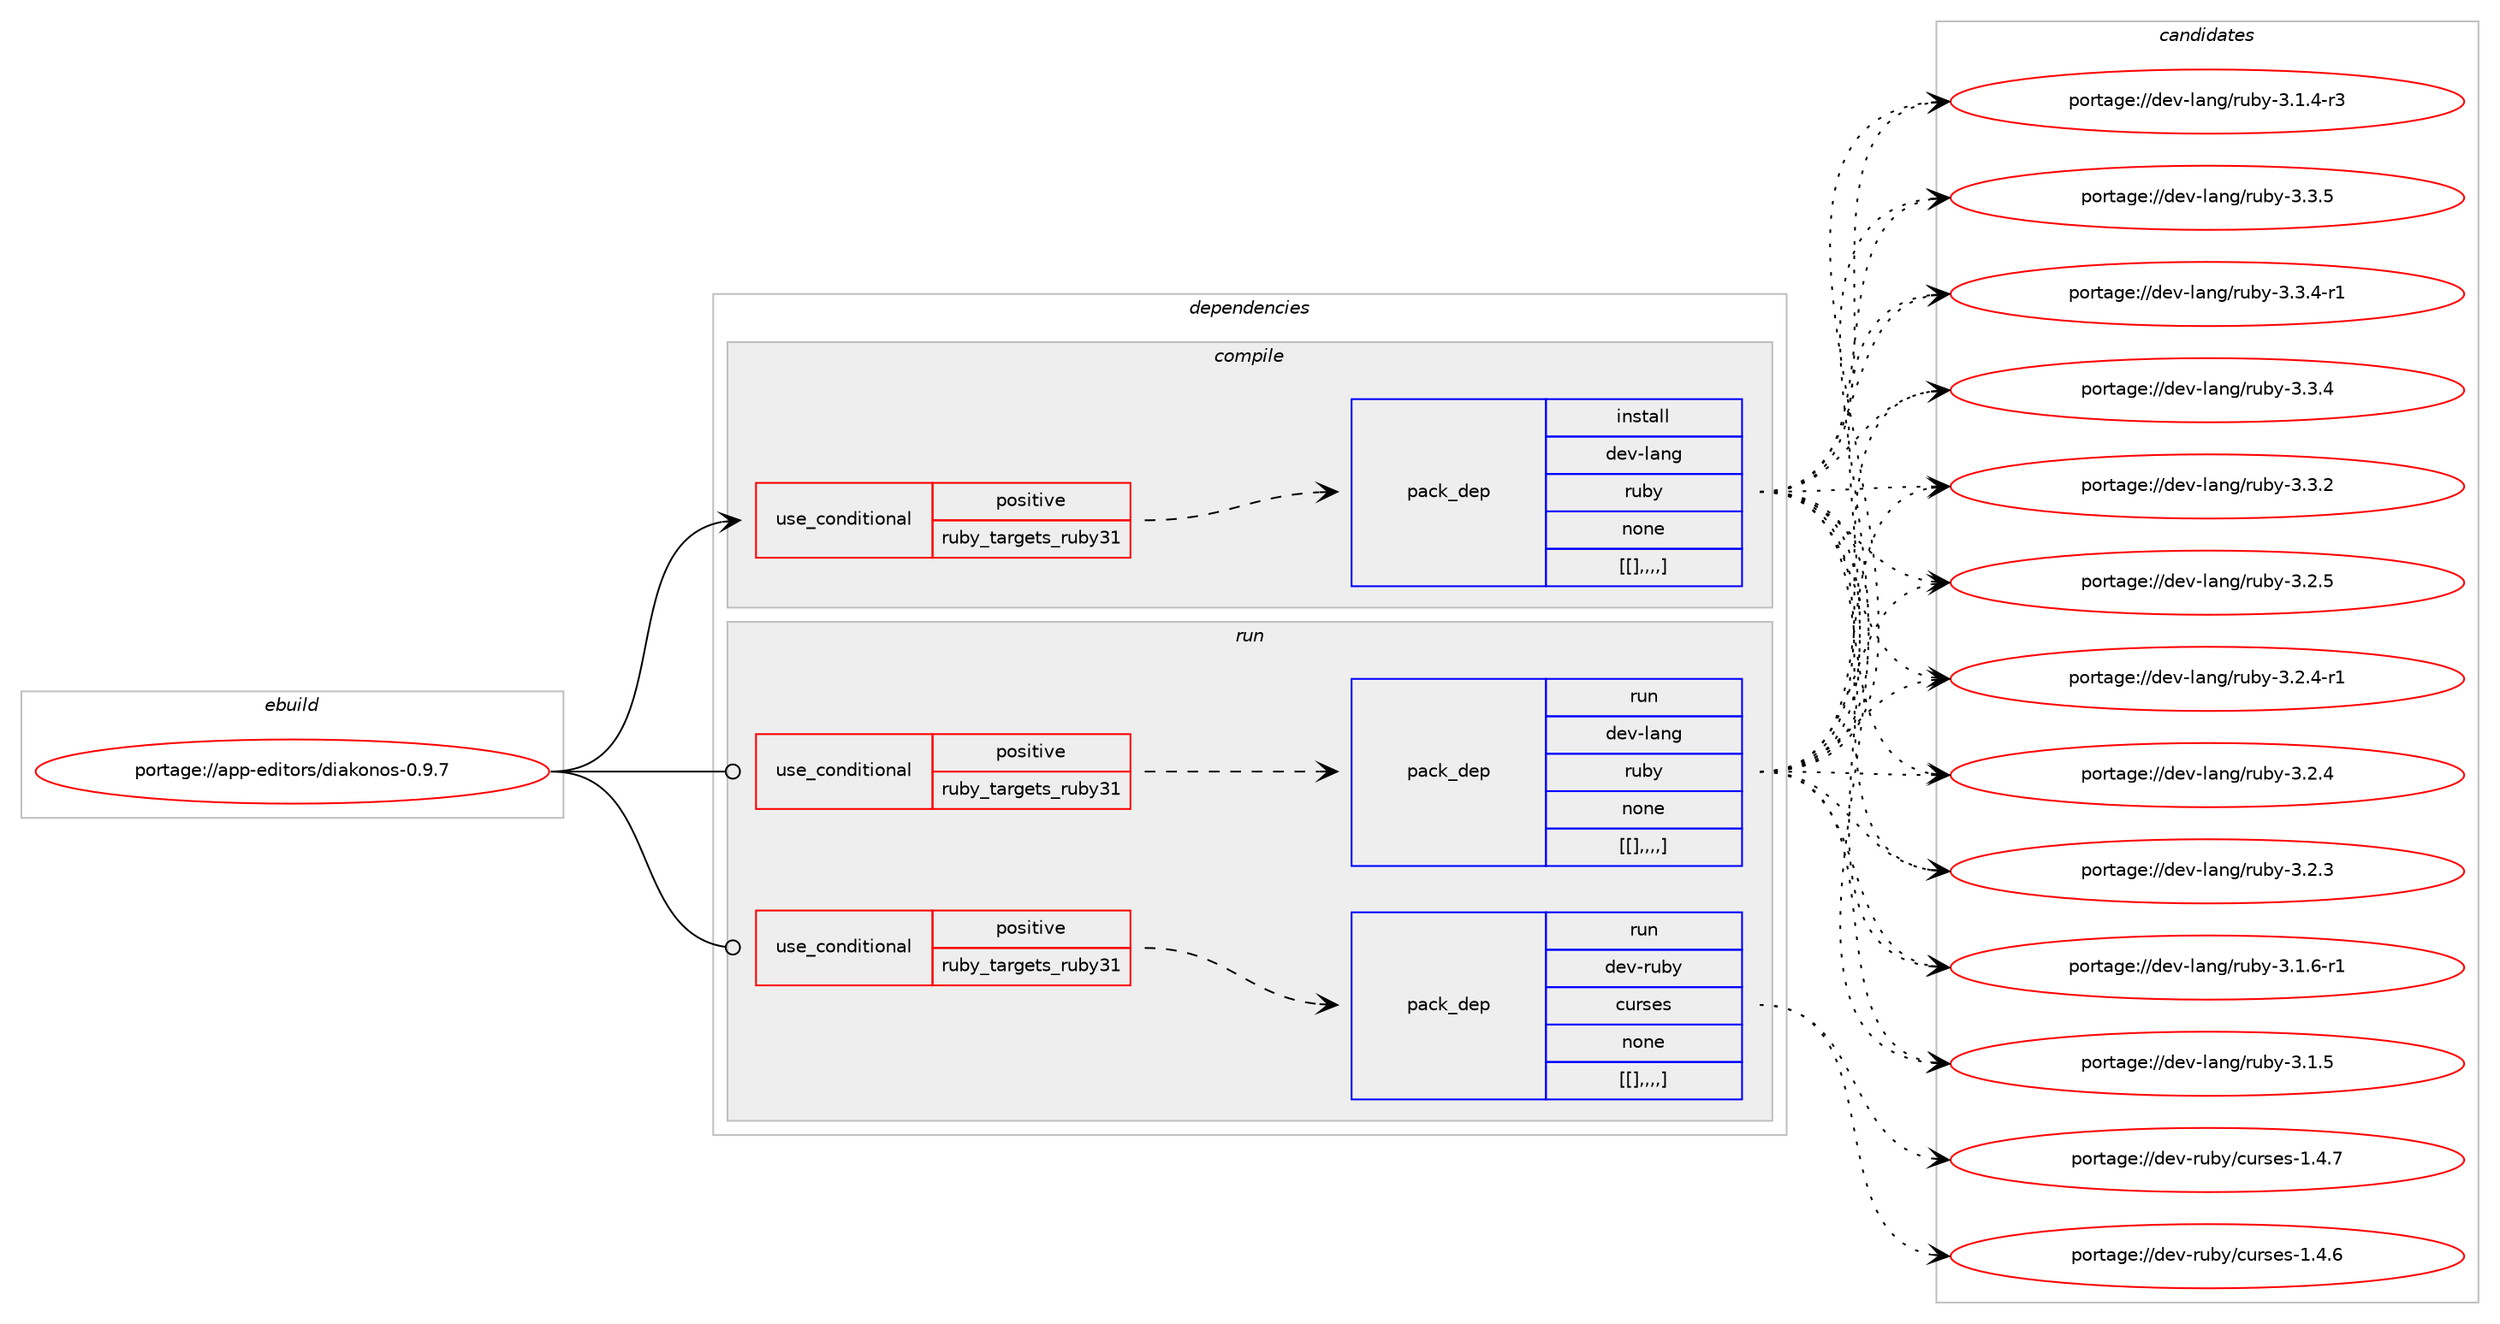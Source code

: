 digraph prolog {

# *************
# Graph options
# *************

newrank=true;
concentrate=true;
compound=true;
graph [rankdir=LR,fontname=Helvetica,fontsize=10,ranksep=1.5];#, ranksep=2.5, nodesep=0.2];
edge  [arrowhead=vee];
node  [fontname=Helvetica,fontsize=10];

# **********
# The ebuild
# **********

subgraph cluster_leftcol {
color=gray;
label=<<i>ebuild</i>>;
id [label="portage://app-editors/diakonos-0.9.7", color=red, width=4, href="../app-editors/diakonos-0.9.7.svg"];
}

# ****************
# The dependencies
# ****************

subgraph cluster_midcol {
color=gray;
label=<<i>dependencies</i>>;
subgraph cluster_compile {
fillcolor="#eeeeee";
style=filled;
label=<<i>compile</i>>;
subgraph cond4303 {
dependency16067 [label=<<TABLE BORDER="0" CELLBORDER="1" CELLSPACING="0" CELLPADDING="4"><TR><TD ROWSPAN="3" CELLPADDING="10">use_conditional</TD></TR><TR><TD>positive</TD></TR><TR><TD>ruby_targets_ruby31</TD></TR></TABLE>>, shape=none, color=red];
subgraph pack11678 {
dependency16070 [label=<<TABLE BORDER="0" CELLBORDER="1" CELLSPACING="0" CELLPADDING="4" WIDTH="220"><TR><TD ROWSPAN="6" CELLPADDING="30">pack_dep</TD></TR><TR><TD WIDTH="110">install</TD></TR><TR><TD>dev-lang</TD></TR><TR><TD>ruby</TD></TR><TR><TD>none</TD></TR><TR><TD>[[],,,,]</TD></TR></TABLE>>, shape=none, color=blue];
}
dependency16067:e -> dependency16070:w [weight=20,style="dashed",arrowhead="vee"];
}
id:e -> dependency16067:w [weight=20,style="solid",arrowhead="vee"];
}
subgraph cluster_compileandrun {
fillcolor="#eeeeee";
style=filled;
label=<<i>compile and run</i>>;
}
subgraph cluster_run {
fillcolor="#eeeeee";
style=filled;
label=<<i>run</i>>;
subgraph cond4307 {
dependency16081 [label=<<TABLE BORDER="0" CELLBORDER="1" CELLSPACING="0" CELLPADDING="4"><TR><TD ROWSPAN="3" CELLPADDING="10">use_conditional</TD></TR><TR><TD>positive</TD></TR><TR><TD>ruby_targets_ruby31</TD></TR></TABLE>>, shape=none, color=red];
subgraph pack11687 {
dependency16083 [label=<<TABLE BORDER="0" CELLBORDER="1" CELLSPACING="0" CELLPADDING="4" WIDTH="220"><TR><TD ROWSPAN="6" CELLPADDING="30">pack_dep</TD></TR><TR><TD WIDTH="110">run</TD></TR><TR><TD>dev-lang</TD></TR><TR><TD>ruby</TD></TR><TR><TD>none</TD></TR><TR><TD>[[],,,,]</TD></TR></TABLE>>, shape=none, color=blue];
}
dependency16081:e -> dependency16083:w [weight=20,style="dashed",arrowhead="vee"];
}
id:e -> dependency16081:w [weight=20,style="solid",arrowhead="odot"];
subgraph cond4313 {
dependency16098 [label=<<TABLE BORDER="0" CELLBORDER="1" CELLSPACING="0" CELLPADDING="4"><TR><TD ROWSPAN="3" CELLPADDING="10">use_conditional</TD></TR><TR><TD>positive</TD></TR><TR><TD>ruby_targets_ruby31</TD></TR></TABLE>>, shape=none, color=red];
subgraph pack11697 {
dependency16105 [label=<<TABLE BORDER="0" CELLBORDER="1" CELLSPACING="0" CELLPADDING="4" WIDTH="220"><TR><TD ROWSPAN="6" CELLPADDING="30">pack_dep</TD></TR><TR><TD WIDTH="110">run</TD></TR><TR><TD>dev-ruby</TD></TR><TR><TD>curses</TD></TR><TR><TD>none</TD></TR><TR><TD>[[],,,,]</TD></TR></TABLE>>, shape=none, color=blue];
}
dependency16098:e -> dependency16105:w [weight=20,style="dashed",arrowhead="vee"];
}
id:e -> dependency16098:w [weight=20,style="solid",arrowhead="odot"];
}
}

# **************
# The candidates
# **************

subgraph cluster_choices {
rank=same;
color=gray;
label=<<i>candidates</i>>;

subgraph choice11456 {
color=black;
nodesep=1;
choice10010111845108971101034711411798121455146514653 [label="portage://dev-lang/ruby-3.3.5", color=red, width=4,href="../dev-lang/ruby-3.3.5.svg"];
choice100101118451089711010347114117981214551465146524511449 [label="portage://dev-lang/ruby-3.3.4-r1", color=red, width=4,href="../dev-lang/ruby-3.3.4-r1.svg"];
choice10010111845108971101034711411798121455146514652 [label="portage://dev-lang/ruby-3.3.4", color=red, width=4,href="../dev-lang/ruby-3.3.4.svg"];
choice10010111845108971101034711411798121455146514650 [label="portage://dev-lang/ruby-3.3.2", color=red, width=4,href="../dev-lang/ruby-3.3.2.svg"];
choice10010111845108971101034711411798121455146504653 [label="portage://dev-lang/ruby-3.2.5", color=red, width=4,href="../dev-lang/ruby-3.2.5.svg"];
choice100101118451089711010347114117981214551465046524511449 [label="portage://dev-lang/ruby-3.2.4-r1", color=red, width=4,href="../dev-lang/ruby-3.2.4-r1.svg"];
choice10010111845108971101034711411798121455146504652 [label="portage://dev-lang/ruby-3.2.4", color=red, width=4,href="../dev-lang/ruby-3.2.4.svg"];
choice10010111845108971101034711411798121455146504651 [label="portage://dev-lang/ruby-3.2.3", color=red, width=4,href="../dev-lang/ruby-3.2.3.svg"];
choice100101118451089711010347114117981214551464946544511449 [label="portage://dev-lang/ruby-3.1.6-r1", color=red, width=4,href="../dev-lang/ruby-3.1.6-r1.svg"];
choice10010111845108971101034711411798121455146494653 [label="portage://dev-lang/ruby-3.1.5", color=red, width=4,href="../dev-lang/ruby-3.1.5.svg"];
choice100101118451089711010347114117981214551464946524511451 [label="portage://dev-lang/ruby-3.1.4-r3", color=red, width=4,href="../dev-lang/ruby-3.1.4-r3.svg"];
dependency16070:e -> choice10010111845108971101034711411798121455146514653:w [style=dotted,weight="100"];
dependency16070:e -> choice100101118451089711010347114117981214551465146524511449:w [style=dotted,weight="100"];
dependency16070:e -> choice10010111845108971101034711411798121455146514652:w [style=dotted,weight="100"];
dependency16070:e -> choice10010111845108971101034711411798121455146514650:w [style=dotted,weight="100"];
dependency16070:e -> choice10010111845108971101034711411798121455146504653:w [style=dotted,weight="100"];
dependency16070:e -> choice100101118451089711010347114117981214551465046524511449:w [style=dotted,weight="100"];
dependency16070:e -> choice10010111845108971101034711411798121455146504652:w [style=dotted,weight="100"];
dependency16070:e -> choice10010111845108971101034711411798121455146504651:w [style=dotted,weight="100"];
dependency16070:e -> choice100101118451089711010347114117981214551464946544511449:w [style=dotted,weight="100"];
dependency16070:e -> choice10010111845108971101034711411798121455146494653:w [style=dotted,weight="100"];
dependency16070:e -> choice100101118451089711010347114117981214551464946524511451:w [style=dotted,weight="100"];
}
subgraph choice11465 {
color=black;
nodesep=1;
choice10010111845108971101034711411798121455146514653 [label="portage://dev-lang/ruby-3.3.5", color=red, width=4,href="../dev-lang/ruby-3.3.5.svg"];
choice100101118451089711010347114117981214551465146524511449 [label="portage://dev-lang/ruby-3.3.4-r1", color=red, width=4,href="../dev-lang/ruby-3.3.4-r1.svg"];
choice10010111845108971101034711411798121455146514652 [label="portage://dev-lang/ruby-3.3.4", color=red, width=4,href="../dev-lang/ruby-3.3.4.svg"];
choice10010111845108971101034711411798121455146514650 [label="portage://dev-lang/ruby-3.3.2", color=red, width=4,href="../dev-lang/ruby-3.3.2.svg"];
choice10010111845108971101034711411798121455146504653 [label="portage://dev-lang/ruby-3.2.5", color=red, width=4,href="../dev-lang/ruby-3.2.5.svg"];
choice100101118451089711010347114117981214551465046524511449 [label="portage://dev-lang/ruby-3.2.4-r1", color=red, width=4,href="../dev-lang/ruby-3.2.4-r1.svg"];
choice10010111845108971101034711411798121455146504652 [label="portage://dev-lang/ruby-3.2.4", color=red, width=4,href="../dev-lang/ruby-3.2.4.svg"];
choice10010111845108971101034711411798121455146504651 [label="portage://dev-lang/ruby-3.2.3", color=red, width=4,href="../dev-lang/ruby-3.2.3.svg"];
choice100101118451089711010347114117981214551464946544511449 [label="portage://dev-lang/ruby-3.1.6-r1", color=red, width=4,href="../dev-lang/ruby-3.1.6-r1.svg"];
choice10010111845108971101034711411798121455146494653 [label="portage://dev-lang/ruby-3.1.5", color=red, width=4,href="../dev-lang/ruby-3.1.5.svg"];
choice100101118451089711010347114117981214551464946524511451 [label="portage://dev-lang/ruby-3.1.4-r3", color=red, width=4,href="../dev-lang/ruby-3.1.4-r3.svg"];
dependency16083:e -> choice10010111845108971101034711411798121455146514653:w [style=dotted,weight="100"];
dependency16083:e -> choice100101118451089711010347114117981214551465146524511449:w [style=dotted,weight="100"];
dependency16083:e -> choice10010111845108971101034711411798121455146514652:w [style=dotted,weight="100"];
dependency16083:e -> choice10010111845108971101034711411798121455146514650:w [style=dotted,weight="100"];
dependency16083:e -> choice10010111845108971101034711411798121455146504653:w [style=dotted,weight="100"];
dependency16083:e -> choice100101118451089711010347114117981214551465046524511449:w [style=dotted,weight="100"];
dependency16083:e -> choice10010111845108971101034711411798121455146504652:w [style=dotted,weight="100"];
dependency16083:e -> choice10010111845108971101034711411798121455146504651:w [style=dotted,weight="100"];
dependency16083:e -> choice100101118451089711010347114117981214551464946544511449:w [style=dotted,weight="100"];
dependency16083:e -> choice10010111845108971101034711411798121455146494653:w [style=dotted,weight="100"];
dependency16083:e -> choice100101118451089711010347114117981214551464946524511451:w [style=dotted,weight="100"];
}
subgraph choice11470 {
color=black;
nodesep=1;
choice10010111845114117981214799117114115101115454946524655 [label="portage://dev-ruby/curses-1.4.7", color=red, width=4,href="../dev-ruby/curses-1.4.7.svg"];
choice10010111845114117981214799117114115101115454946524654 [label="portage://dev-ruby/curses-1.4.6", color=red, width=4,href="../dev-ruby/curses-1.4.6.svg"];
dependency16105:e -> choice10010111845114117981214799117114115101115454946524655:w [style=dotted,weight="100"];
dependency16105:e -> choice10010111845114117981214799117114115101115454946524654:w [style=dotted,weight="100"];
}
}

}
